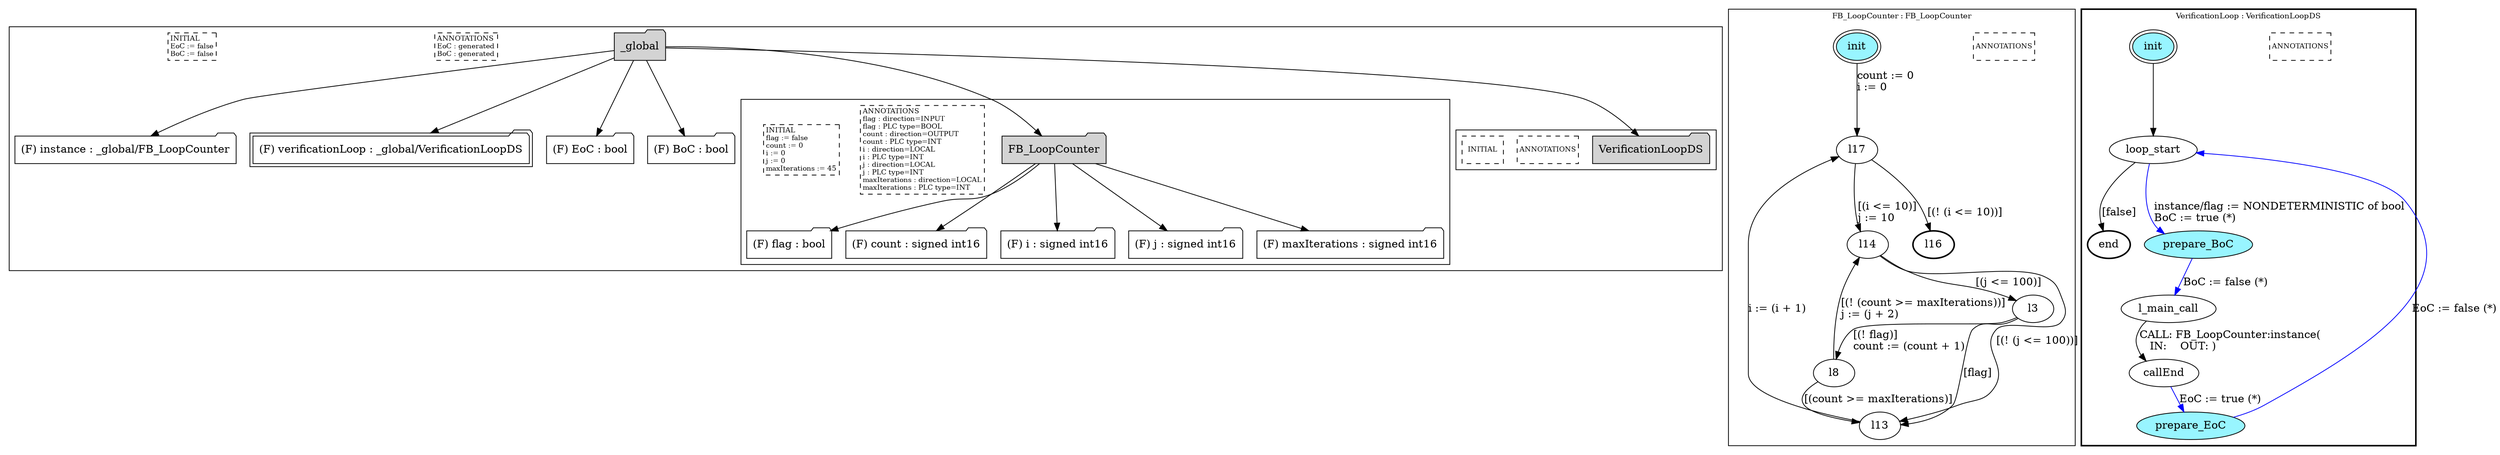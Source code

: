 digraph G {
	subgraph cluster__global1474310983 {
		node [shape="folder", style="filled"];
		//label="_global";
		_global1474310983 [label="_global"];
		_global1474310983 -> instance133579455;
		instance133579455 [label = "(F) instance : _global/FB_LoopCounter", fillcolor="white" ];
		_global1474310983 -> verificationLoop586914348;
		verificationLoop586914348 [label = "(F) verificationLoop : _global/VerificationLoopDS", fillcolor="white" , peripheries=2];
		_global1474310983 -> EoC1576874484;
		EoC1576874484 [label = "(F) EoC : bool", fillcolor="white" ];
		_global1474310983 -> BoC1467742939;
		BoC1467742939 [label = "(F) BoC : bool", fillcolor="white" ];
		_global1474310983 -> FB_LoopCounter786116491;
		subgraph cluster_FB_LoopCounter786116491 {
			node [shape="folder", style="filled"];
			//label="FB_LoopCounter";
			FB_LoopCounter786116491 [label="FB_LoopCounter"];
			FB_LoopCounter786116491 -> flag1695161087;
			flag1695161087 [label = "(F) flag : bool", fillcolor="white" ];
			FB_LoopCounter786116491 -> count1238061104;
			count1238061104 [label = "(F) count : signed int16", fillcolor="white" ];
			FB_LoopCounter786116491 -> i1218017691;
			i1218017691 [label = "(F) i : signed int16", fillcolor="white" ];
			FB_LoopCounter786116491 -> j1582991128;
			j1582991128 [label = "(F) j : signed int16", fillcolor="white" ];
			FB_LoopCounter786116491 -> maxIterations1051471498;
			maxIterations1051471498 [label = "(F) maxIterations : signed int16", fillcolor="white" ];
			
			annotations_pseudonode_FB_LoopCounter786116491 [
				label="ANNOTATIONS\lflag : direction=INPUT\lflag : PLC type=BOOL\lcount : direction=OUTPUT\lcount : PLC type=INT\li : direction=LOCAL\li : PLC type=INT\lj : direction=LOCAL\lj : PLC type=INT\lmaxIterations : direction=LOCAL\lmaxIterations : PLC type=INT\l",
				fontsize=9, margin="0.04,0.04", fillcolor="white", shape="rectangle", style="dashed"];
			initamt_pseudonode_FB_LoopCounter786116491 [
				label="INITIAL\lflag := false\lcount := 0\li := 0\lj := 0\lmaxIterations := 45\l",
				fontsize=9, margin="0.04,0.04", fillcolor="lightyellow", shape="rectangle", style="dashed"];
		}
		_global1474310983 -> VerificationLoopDS1694355353;
		subgraph cluster_VerificationLoopDS1694355353 {
			node [shape="folder", style="filled"];
			//label="VerificationLoopDS";
			VerificationLoopDS1694355353 [label="VerificationLoopDS"];
			
			annotations_pseudonode_VerificationLoopDS1694355353 [
				label="ANNOTATIONS",
				fontsize=9, margin="0.04,0.04", fillcolor="white", shape="rectangle", style="dashed"];
			initamt_pseudonode_VerificationLoopDS1694355353 [
				label="INITIAL",
				fontsize=9, margin="0.04,0.04", fillcolor="lightyellow", shape="rectangle", style="dashed"];
		}
		
		annotations_pseudonode__global1474310983 [
			label="ANNOTATIONS\lEoC : generated\lBoC : generated\l",
			fontsize=9, margin="0.04,0.04", fillcolor="white", shape="rectangle", style="dashed"];
		initamt_pseudonode__global1474310983 [
			label="INITIAL\lEoC := false\lBoC := false\l",
			fontsize=9, margin="0.04,0.04", fillcolor="lightyellow", shape="rectangle", style="dashed"];
	}
	subgraph clusterFB_LoopCounter {
		node [style="filled"];
		color="black";
		fontsize=10;
		ranksep=0.4;
		
		label="FB_LoopCounter : FB_LoopCounter";
		
		annotations_pseudonode_FB_LoopCounter [
			label="ANNOTATIONS",
			fontsize=9, margin="0.04,0.04", fillcolor="white", shape="rectangle", style="dashed"];
		
		init_FB_LoopCounter [label="init", color="black", fillcolor="cadetblue1", peripheries=2, shape="ellipse"];
		l3_FB_LoopCounter [label="l3", color="black", fillcolor="white", shape="ellipse"];
		l8_FB_LoopCounter [label="l8", color="black", fillcolor="white", shape="ellipse"];
		l13_FB_LoopCounter [label="l13", color="black", fillcolor="white", shape="ellipse"];
		l14_FB_LoopCounter [label="l14", color="black", fillcolor="white", shape="ellipse"];
		l16_FB_LoopCounter [label="l16", color="black", fillcolor="white", style=bold, shape="ellipse"];
		l17_FB_LoopCounter [label="l17", color="black", fillcolor="white", shape="ellipse"];
		init_FB_LoopCounter -> l17_FB_LoopCounter [color="black", label="count := 0\li := 0\l"];
		l3_FB_LoopCounter -> l13_FB_LoopCounter [color="black", label="[flag]"];
		l3_FB_LoopCounter -> l8_FB_LoopCounter [color="black", label="[(! flag)]\lcount := (count + 1)\l"];
		l8_FB_LoopCounter -> l13_FB_LoopCounter [color="black", label="[(count >= maxIterations)]"];
		l8_FB_LoopCounter -> l14_FB_LoopCounter [color="black", label="[(! (count >= maxIterations))]\lj := (j + 2)\l"];
		l14_FB_LoopCounter -> l3_FB_LoopCounter [color="black", label="[(j <= 100)]"];
		l14_FB_LoopCounter -> l13_FB_LoopCounter [color="black", label="[(! (j <= 100))]"];
		l17_FB_LoopCounter -> l14_FB_LoopCounter [color="black", label="[(i <= 10)]\lj := 10\l"];
		l17_FB_LoopCounter -> l16_FB_LoopCounter [color="black", label="[(! (i <= 10))]"];
		l13_FB_LoopCounter -> l17_FB_LoopCounter [color="black", label="i := (i + 1)"];
	}
	subgraph clusterVerificationLoop {
		node [style="filled"];
		style=bold;
		color="black";
		fontsize=10;
		ranksep=0.4;
		
		label="VerificationLoop : VerificationLoopDS";
		
		annotations_pseudonode_VerificationLoop [
			label="ANNOTATIONS",
			fontsize=9, margin="0.04,0.04", fillcolor="white", shape="rectangle", style="dashed"];
		
		init_VerificationLoop [label="init", color="black", fillcolor="cadetblue1", peripheries=2, shape="ellipse"];
		end_VerificationLoop [label="end", color="black", fillcolor="cadetblue1", style=bold, shape="ellipse"];
		loop_start_VerificationLoop [label="loop_start", color="black", fillcolor="white", shape="ellipse"];
		prepare_BoC_VerificationLoop [label="prepare_BoC", color="black", fillcolor="cadetblue1", shape="ellipse"];
		l_main_call_VerificationLoop [label="l_main_call", color="black", fillcolor="white", shape="ellipse"];
		callEnd_VerificationLoop [label="callEnd", color="black", fillcolor="white", shape="ellipse"];
		prepare_EoC_VerificationLoop [label="prepare_EoC", color="black", fillcolor="cadetblue1", shape="ellipse"];
		init_VerificationLoop -> loop_start_VerificationLoop [color="black", label=""];
		loop_start_VerificationLoop -> prepare_BoC_VerificationLoop [color="blue", label="instance/flag := NONDETERMINISTIC of bool\lBoC := true (*)\l"];
		prepare_BoC_VerificationLoop -> l_main_call_VerificationLoop [color="blue", label="BoC := false (*)"];
		l_main_call_VerificationLoop -> callEnd_VerificationLoop [color="black", label="CALL: FB_LoopCounter:instance(\l   IN:    OUT: )\l"];
		callEnd_VerificationLoop -> prepare_EoC_VerificationLoop [color="blue", label="EoC := true (*)"];
		prepare_EoC_VerificationLoop -> loop_start_VerificationLoop [color="blue", label="EoC := false (*)"];
		loop_start_VerificationLoop -> end_VerificationLoop [color="black", label="[false]"];
	}
}

